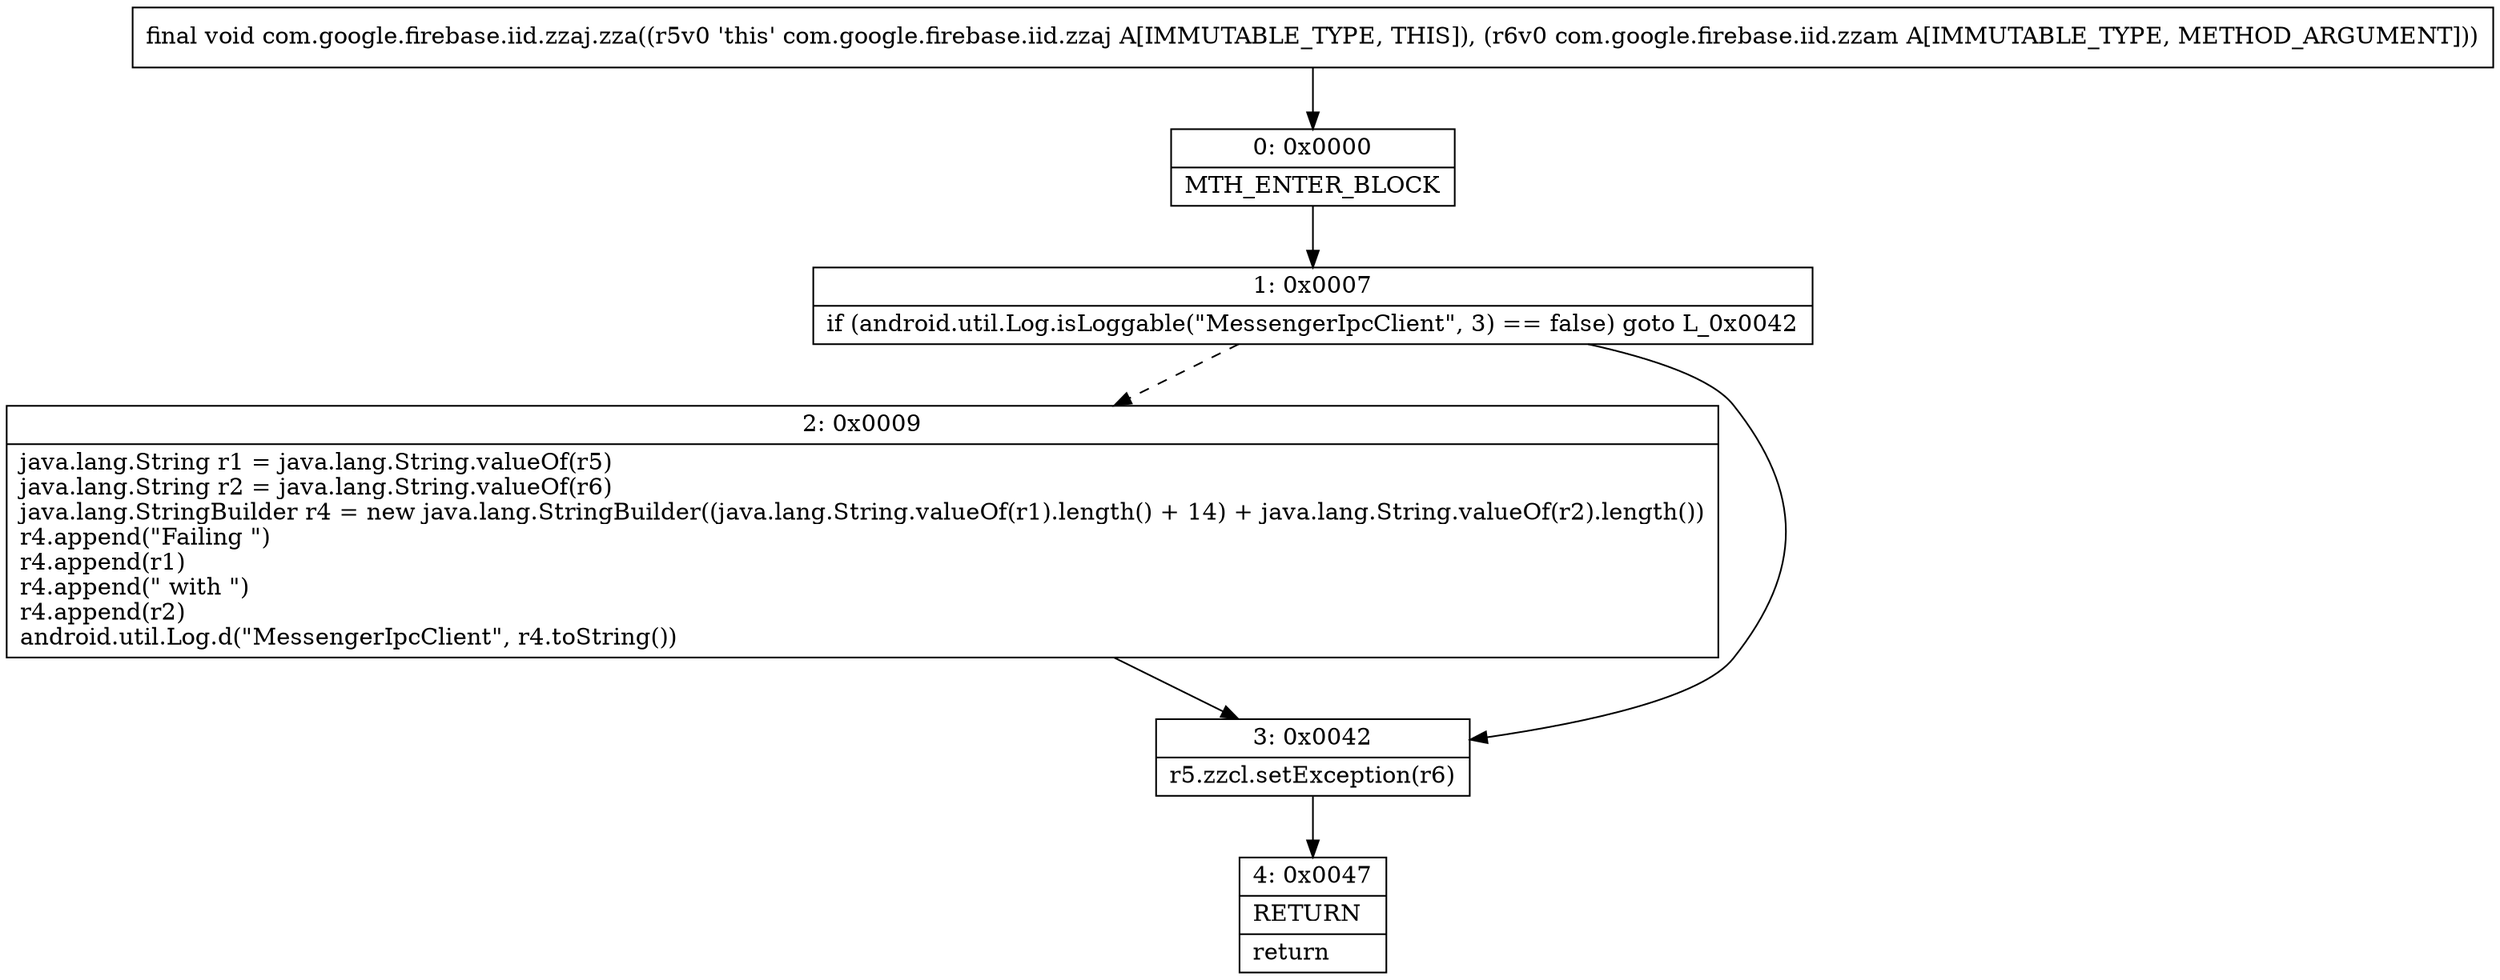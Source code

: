 digraph "CFG forcom.google.firebase.iid.zzaj.zza(Lcom\/google\/firebase\/iid\/zzam;)V" {
Node_0 [shape=record,label="{0\:\ 0x0000|MTH_ENTER_BLOCK\l}"];
Node_1 [shape=record,label="{1\:\ 0x0007|if (android.util.Log.isLoggable(\"MessengerIpcClient\", 3) == false) goto L_0x0042\l}"];
Node_2 [shape=record,label="{2\:\ 0x0009|java.lang.String r1 = java.lang.String.valueOf(r5)\ljava.lang.String r2 = java.lang.String.valueOf(r6)\ljava.lang.StringBuilder r4 = new java.lang.StringBuilder((java.lang.String.valueOf(r1).length() + 14) + java.lang.String.valueOf(r2).length())\lr4.append(\"Failing \")\lr4.append(r1)\lr4.append(\" with \")\lr4.append(r2)\landroid.util.Log.d(\"MessengerIpcClient\", r4.toString())\l}"];
Node_3 [shape=record,label="{3\:\ 0x0042|r5.zzcl.setException(r6)\l}"];
Node_4 [shape=record,label="{4\:\ 0x0047|RETURN\l|return\l}"];
MethodNode[shape=record,label="{final void com.google.firebase.iid.zzaj.zza((r5v0 'this' com.google.firebase.iid.zzaj A[IMMUTABLE_TYPE, THIS]), (r6v0 com.google.firebase.iid.zzam A[IMMUTABLE_TYPE, METHOD_ARGUMENT])) }"];
MethodNode -> Node_0;
Node_0 -> Node_1;
Node_1 -> Node_2[style=dashed];
Node_1 -> Node_3;
Node_2 -> Node_3;
Node_3 -> Node_4;
}

